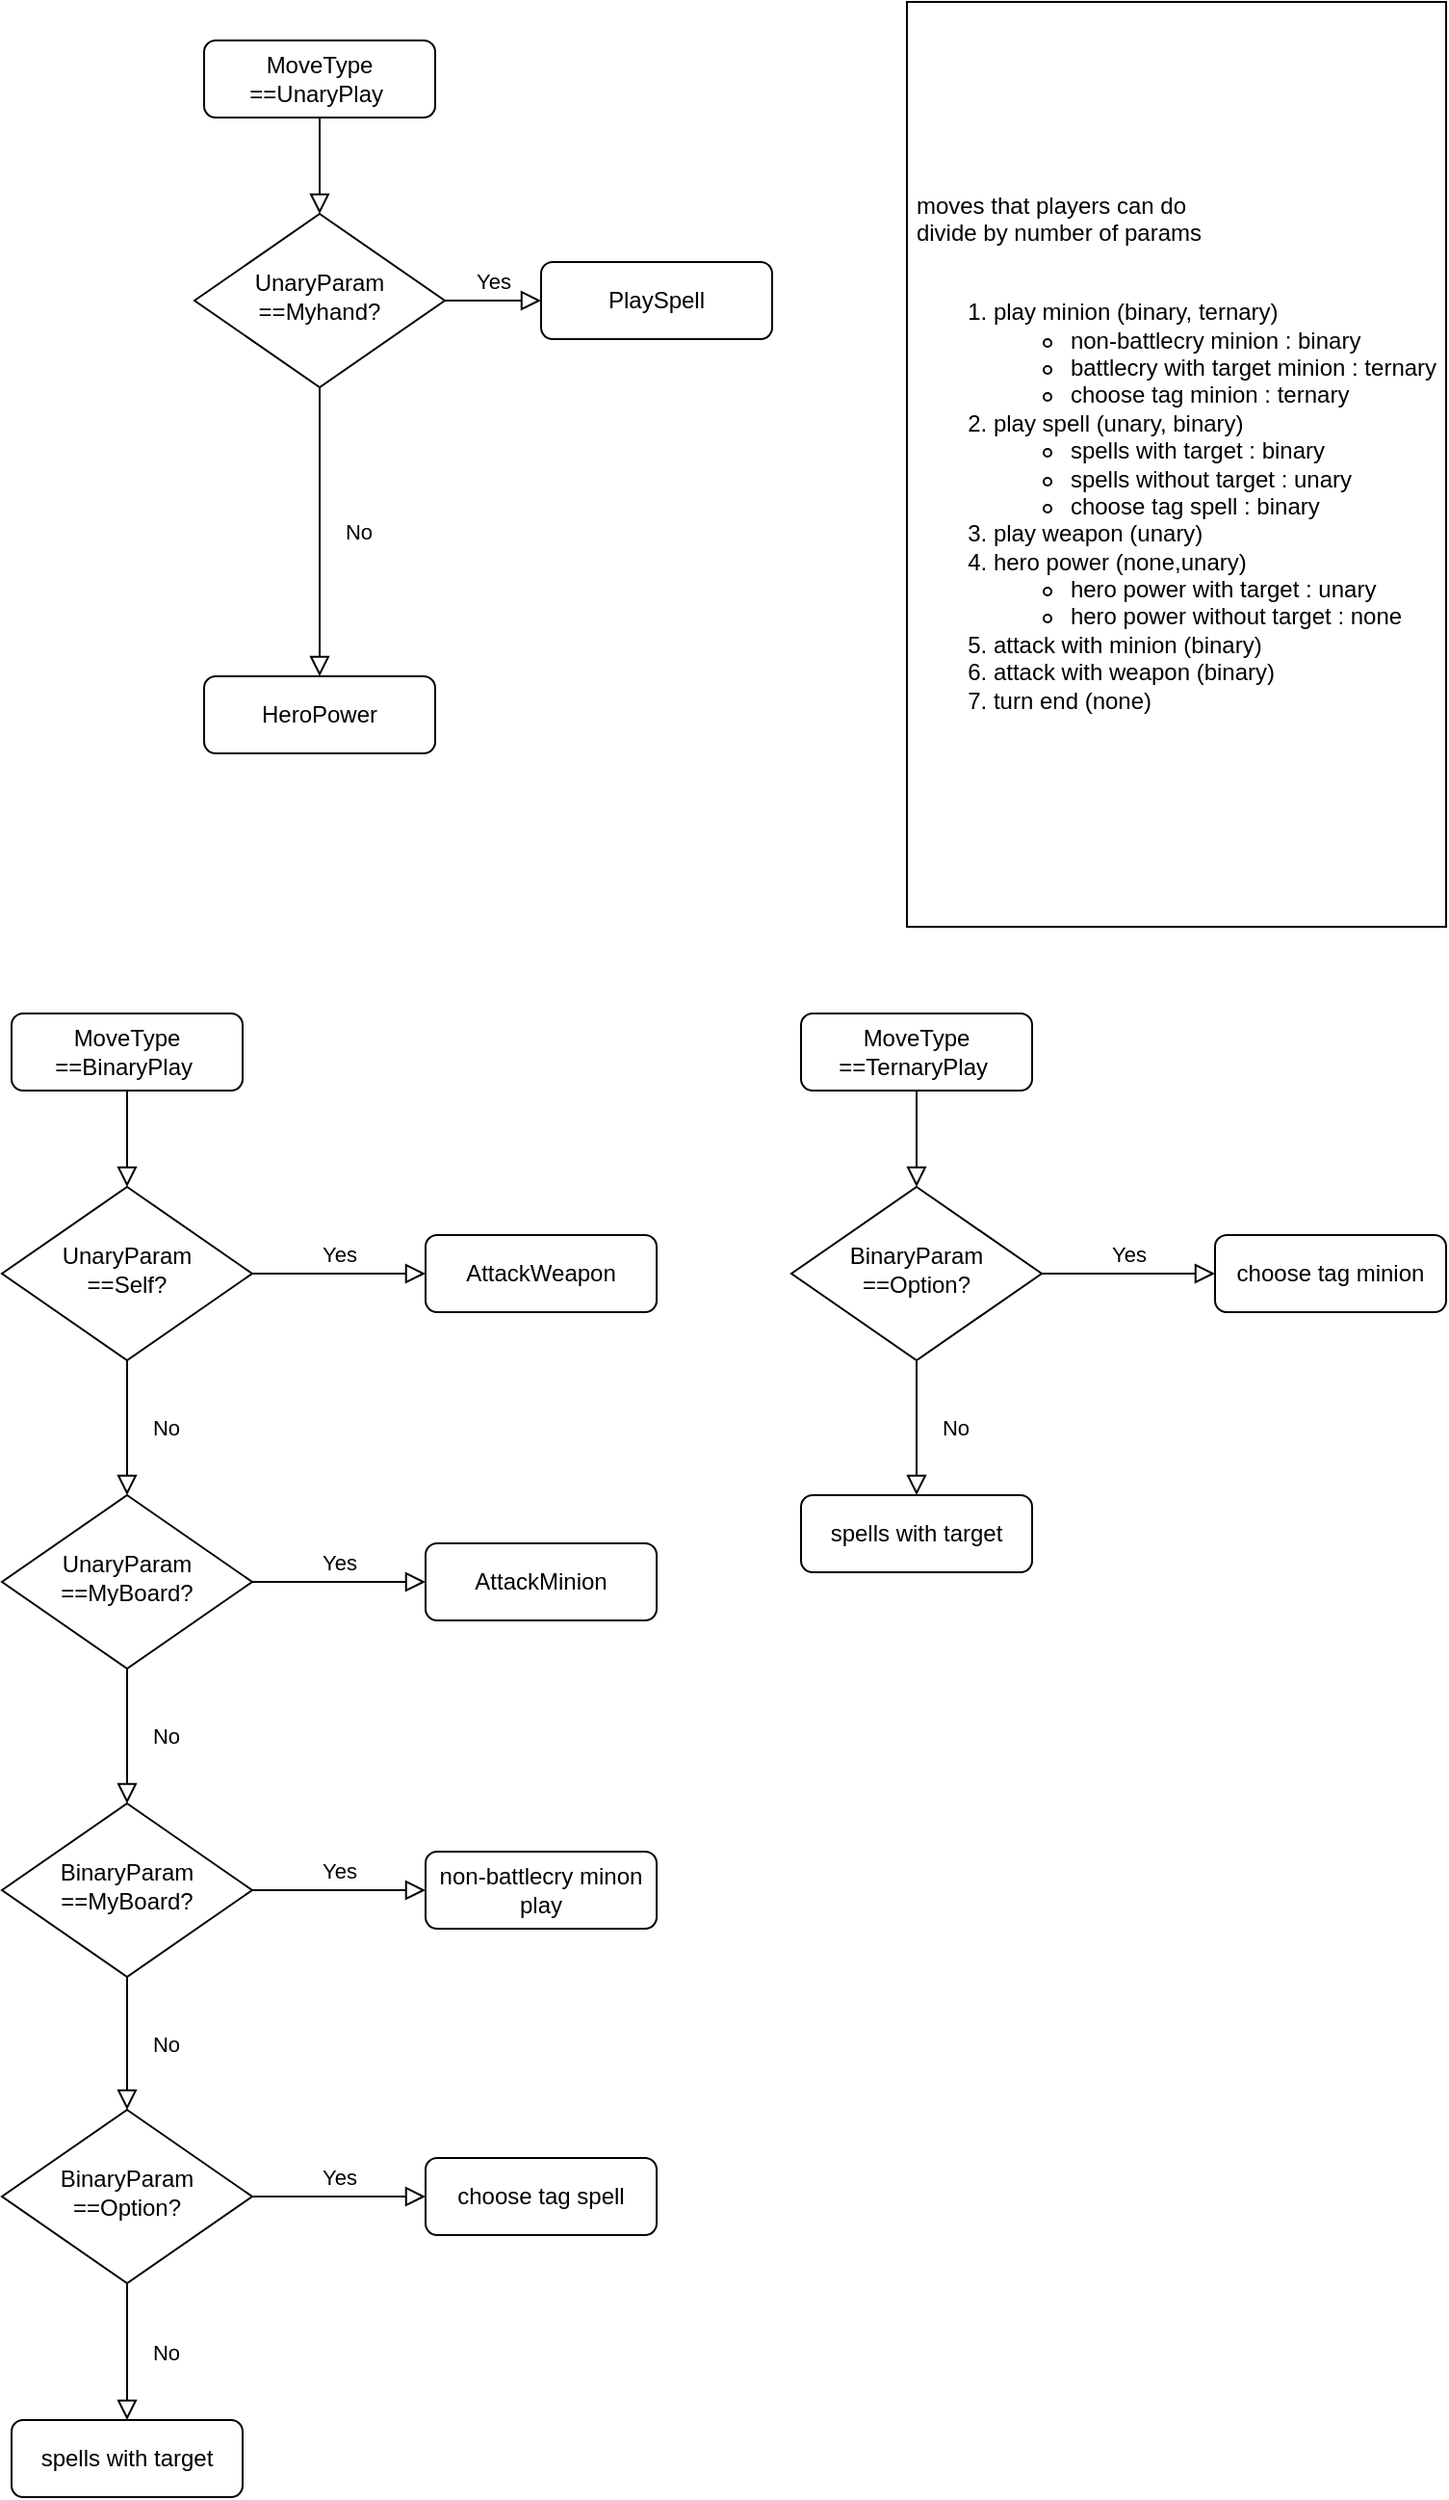 <mxfile version="22.0.6" type="device">
  <diagram id="C5RBs43oDa-KdzZeNtuy" name="Page-1">
    <mxGraphModel dx="1434" dy="790" grid="1" gridSize="10" guides="1" tooltips="1" connect="1" arrows="1" fold="1" page="1" pageScale="1" pageWidth="827" pageHeight="1169" math="0" shadow="0">
      <root>
        <mxCell id="WIyWlLk6GJQsqaUBKTNV-0" />
        <mxCell id="WIyWlLk6GJQsqaUBKTNV-1" parent="WIyWlLk6GJQsqaUBKTNV-0" />
        <mxCell id="WIyWlLk6GJQsqaUBKTNV-2" value="" style="rounded=0;html=1;jettySize=auto;orthogonalLoop=1;fontSize=11;endArrow=block;endFill=0;endSize=8;strokeWidth=1;shadow=0;labelBackgroundColor=none;edgeStyle=orthogonalEdgeStyle;" parent="WIyWlLk6GJQsqaUBKTNV-1" source="WIyWlLk6GJQsqaUBKTNV-3" target="WIyWlLk6GJQsqaUBKTNV-6" edge="1">
          <mxGeometry relative="1" as="geometry" />
        </mxCell>
        <mxCell id="WIyWlLk6GJQsqaUBKTNV-3" value="MoveType ==UnaryPlay&amp;nbsp;" style="rounded=1;whiteSpace=wrap;html=1;fontSize=12;glass=0;strokeWidth=1;shadow=0;" parent="WIyWlLk6GJQsqaUBKTNV-1" vertex="1">
          <mxGeometry x="145" y="80" width="120" height="40" as="geometry" />
        </mxCell>
        <mxCell id="WIyWlLk6GJQsqaUBKTNV-4" value="No" style="rounded=0;html=1;jettySize=auto;orthogonalLoop=1;fontSize=11;endArrow=block;endFill=0;endSize=8;strokeWidth=1;shadow=0;labelBackgroundColor=none;edgeStyle=orthogonalEdgeStyle;entryX=0.5;entryY=0;entryDx=0;entryDy=0;" parent="WIyWlLk6GJQsqaUBKTNV-1" source="WIyWlLk6GJQsqaUBKTNV-6" target="WIyWlLk6GJQsqaUBKTNV-11" edge="1">
          <mxGeometry y="20" relative="1" as="geometry">
            <mxPoint as="offset" />
            <mxPoint x="205" y="320" as="targetPoint" />
          </mxGeometry>
        </mxCell>
        <mxCell id="WIyWlLk6GJQsqaUBKTNV-5" value="Yes" style="edgeStyle=orthogonalEdgeStyle;rounded=0;html=1;jettySize=auto;orthogonalLoop=1;fontSize=11;endArrow=block;endFill=0;endSize=8;strokeWidth=1;shadow=0;labelBackgroundColor=none;" parent="WIyWlLk6GJQsqaUBKTNV-1" source="WIyWlLk6GJQsqaUBKTNV-6" target="WIyWlLk6GJQsqaUBKTNV-7" edge="1">
          <mxGeometry y="10" relative="1" as="geometry">
            <mxPoint as="offset" />
          </mxGeometry>
        </mxCell>
        <mxCell id="WIyWlLk6GJQsqaUBKTNV-6" value="UnaryParam&lt;br&gt;==Myhand?" style="rhombus;whiteSpace=wrap;html=1;shadow=0;fontFamily=Helvetica;fontSize=12;align=center;strokeWidth=1;spacing=6;spacingTop=-4;" parent="WIyWlLk6GJQsqaUBKTNV-1" vertex="1">
          <mxGeometry x="140" y="170" width="130" height="90" as="geometry" />
        </mxCell>
        <mxCell id="WIyWlLk6GJQsqaUBKTNV-7" value="PlaySpell" style="rounded=1;whiteSpace=wrap;html=1;fontSize=12;glass=0;strokeWidth=1;shadow=0;" parent="WIyWlLk6GJQsqaUBKTNV-1" vertex="1">
          <mxGeometry x="320" y="195" width="120" height="40" as="geometry" />
        </mxCell>
        <mxCell id="WIyWlLk6GJQsqaUBKTNV-11" value="HeroPower" style="rounded=1;whiteSpace=wrap;html=1;fontSize=12;glass=0;strokeWidth=1;shadow=0;" parent="WIyWlLk6GJQsqaUBKTNV-1" vertex="1">
          <mxGeometry x="145" y="410" width="120" height="40" as="geometry" />
        </mxCell>
        <mxCell id="1w65IkBNEU7oRJMhYCyH-0" value="&lt;div style=&quot;text-align: justify;&quot;&gt;&lt;span style=&quot;background-color: initial;&quot;&gt;moves that players can do&amp;nbsp;&lt;/span&gt;&lt;/div&gt;&lt;div style=&quot;text-align: justify;&quot;&gt;&lt;span style=&quot;background-color: initial;&quot;&gt;divide by number of params&lt;/span&gt;&lt;/div&gt;&lt;div style=&quot;text-align: justify;&quot;&gt;&lt;br&gt;&lt;/div&gt;&lt;ol&gt;&lt;li style=&quot;text-align: justify;&quot;&gt;play minion (binary, ternary)&lt;/li&gt;&lt;ul&gt;&lt;li style=&quot;text-align: justify;&quot;&gt;non-battlecry minion : binary&lt;/li&gt;&lt;li style=&quot;text-align: justify;&quot;&gt;battlecry with target minion : ternary&lt;/li&gt;&lt;li style=&quot;text-align: justify;&quot;&gt;choose tag minion : ternary&lt;/li&gt;&lt;/ul&gt;&lt;li style=&quot;text-align: justify;&quot;&gt;play spell (unary, binary)&lt;/li&gt;&lt;ul&gt;&lt;li style=&quot;text-align: justify;&quot;&gt;spells with target : binary&lt;/li&gt;&lt;li style=&quot;text-align: justify;&quot;&gt;spells without target : unary&lt;/li&gt;&lt;li style=&quot;text-align: justify;&quot;&gt;choose tag spell : binary&lt;/li&gt;&lt;/ul&gt;&lt;li style=&quot;text-align: justify;&quot;&gt;play weapon (unary)&lt;/li&gt;&lt;li style=&quot;text-align: justify;&quot;&gt;hero power (none,unary)&lt;/li&gt;&lt;ul&gt;&lt;li style=&quot;text-align: justify;&quot;&gt;hero power with target : unary&lt;/li&gt;&lt;li style=&quot;text-align: justify;&quot;&gt;hero power without target : none&lt;/li&gt;&lt;/ul&gt;&lt;li style=&quot;text-align: justify;&quot;&gt;attack with minion (binary)&lt;/li&gt;&lt;li style=&quot;text-align: justify;&quot;&gt;attack with weapon (binary)&lt;/li&gt;&lt;li style=&quot;text-align: justify;&quot;&gt;turn end (none)&lt;/li&gt;&lt;/ol&gt;" style="rounded=0;whiteSpace=wrap;html=1;" parent="WIyWlLk6GJQsqaUBKTNV-1" vertex="1">
          <mxGeometry x="510" y="60" width="280" height="480" as="geometry" />
        </mxCell>
        <mxCell id="1w65IkBNEU7oRJMhYCyH-2" value="" style="rounded=0;html=1;jettySize=auto;orthogonalLoop=1;fontSize=11;endArrow=block;endFill=0;endSize=8;strokeWidth=1;shadow=0;labelBackgroundColor=none;edgeStyle=orthogonalEdgeStyle;" parent="WIyWlLk6GJQsqaUBKTNV-1" source="1w65IkBNEU7oRJMhYCyH-3" target="1w65IkBNEU7oRJMhYCyH-6" edge="1">
          <mxGeometry relative="1" as="geometry" />
        </mxCell>
        <mxCell id="1w65IkBNEU7oRJMhYCyH-3" value="MoveType ==BinaryPlay&amp;nbsp;" style="rounded=1;whiteSpace=wrap;html=1;fontSize=12;glass=0;strokeWidth=1;shadow=0;" parent="WIyWlLk6GJQsqaUBKTNV-1" vertex="1">
          <mxGeometry x="45" y="585" width="120" height="40" as="geometry" />
        </mxCell>
        <mxCell id="1w65IkBNEU7oRJMhYCyH-4" value="No" style="rounded=0;html=1;jettySize=auto;orthogonalLoop=1;fontSize=11;endArrow=block;endFill=0;endSize=8;strokeWidth=1;shadow=0;labelBackgroundColor=none;edgeStyle=orthogonalEdgeStyle;entryX=0.5;entryY=0;entryDx=0;entryDy=0;" parent="WIyWlLk6GJQsqaUBKTNV-1" source="1w65IkBNEU7oRJMhYCyH-6" target="1w65IkBNEU7oRJMhYCyH-10" edge="1">
          <mxGeometry y="20" relative="1" as="geometry">
            <mxPoint as="offset" />
            <mxPoint x="105" y="915" as="targetPoint" />
          </mxGeometry>
        </mxCell>
        <mxCell id="1w65IkBNEU7oRJMhYCyH-5" value="Yes" style="edgeStyle=orthogonalEdgeStyle;rounded=0;html=1;jettySize=auto;orthogonalLoop=1;fontSize=11;endArrow=block;endFill=0;endSize=8;strokeWidth=1;shadow=0;labelBackgroundColor=none;entryX=0;entryY=0.5;entryDx=0;entryDy=0;" parent="WIyWlLk6GJQsqaUBKTNV-1" source="1w65IkBNEU7oRJMhYCyH-6" target="1w65IkBNEU7oRJMhYCyH-11" edge="1">
          <mxGeometry y="10" relative="1" as="geometry">
            <mxPoint as="offset" />
            <mxPoint x="249" y="720" as="targetPoint" />
          </mxGeometry>
        </mxCell>
        <mxCell id="1w65IkBNEU7oRJMhYCyH-6" value="UnaryParam&lt;br&gt;==Self?" style="rhombus;whiteSpace=wrap;html=1;shadow=0;fontFamily=Helvetica;fontSize=12;align=center;strokeWidth=1;spacing=6;spacingTop=-4;" parent="WIyWlLk6GJQsqaUBKTNV-1" vertex="1">
          <mxGeometry x="40" y="675" width="130" height="90" as="geometry" />
        </mxCell>
        <mxCell id="1w65IkBNEU7oRJMhYCyH-10" value="UnaryParam&lt;br&gt;==MyBoard?" style="rhombus;whiteSpace=wrap;html=1;shadow=0;fontFamily=Helvetica;fontSize=12;align=center;strokeWidth=1;spacing=6;spacingTop=-4;" parent="WIyWlLk6GJQsqaUBKTNV-1" vertex="1">
          <mxGeometry x="40" y="835" width="130" height="90" as="geometry" />
        </mxCell>
        <mxCell id="1w65IkBNEU7oRJMhYCyH-11" value="AttackWeapon" style="rounded=1;whiteSpace=wrap;html=1;fontSize=12;glass=0;strokeWidth=1;shadow=0;" parent="WIyWlLk6GJQsqaUBKTNV-1" vertex="1">
          <mxGeometry x="260" y="700" width="120" height="40" as="geometry" />
        </mxCell>
        <mxCell id="1w65IkBNEU7oRJMhYCyH-12" value="Yes" style="edgeStyle=orthogonalEdgeStyle;rounded=0;html=1;jettySize=auto;orthogonalLoop=1;fontSize=11;endArrow=block;endFill=0;endSize=8;strokeWidth=1;shadow=0;labelBackgroundColor=none;entryX=0;entryY=0.5;entryDx=0;entryDy=0;exitX=1;exitY=0.5;exitDx=0;exitDy=0;" parent="WIyWlLk6GJQsqaUBKTNV-1" source="1w65IkBNEU7oRJMhYCyH-10" target="1w65IkBNEU7oRJMhYCyH-13" edge="1">
          <mxGeometry y="10" relative="1" as="geometry">
            <mxPoint as="offset" />
            <mxPoint x="190" y="875" as="sourcePoint" />
            <mxPoint x="269" y="875" as="targetPoint" />
          </mxGeometry>
        </mxCell>
        <mxCell id="1w65IkBNEU7oRJMhYCyH-13" value="AttackMinion" style="rounded=1;whiteSpace=wrap;html=1;fontSize=12;glass=0;strokeWidth=1;shadow=0;" parent="WIyWlLk6GJQsqaUBKTNV-1" vertex="1">
          <mxGeometry x="260" y="860" width="120" height="40" as="geometry" />
        </mxCell>
        <mxCell id="1w65IkBNEU7oRJMhYCyH-14" value="No" style="rounded=0;html=1;jettySize=auto;orthogonalLoop=1;fontSize=11;endArrow=block;endFill=0;endSize=8;strokeWidth=1;shadow=0;labelBackgroundColor=none;edgeStyle=orthogonalEdgeStyle;exitX=0.5;exitY=1;exitDx=0;exitDy=0;entryX=0.5;entryY=0;entryDx=0;entryDy=0;" parent="WIyWlLk6GJQsqaUBKTNV-1" source="1w65IkBNEU7oRJMhYCyH-10" target="1w65IkBNEU7oRJMhYCyH-15" edge="1">
          <mxGeometry y="20" relative="1" as="geometry">
            <mxPoint as="offset" />
            <mxPoint x="105" y="1025" as="targetPoint" />
            <mxPoint x="115" y="775" as="sourcePoint" />
          </mxGeometry>
        </mxCell>
        <mxCell id="1w65IkBNEU7oRJMhYCyH-15" value="BinaryParam&lt;br&gt;==MyBoard?" style="rhombus;whiteSpace=wrap;html=1;shadow=0;fontFamily=Helvetica;fontSize=12;align=center;strokeWidth=1;spacing=6;spacingTop=-4;" parent="WIyWlLk6GJQsqaUBKTNV-1" vertex="1">
          <mxGeometry x="40" y="995" width="130" height="90" as="geometry" />
        </mxCell>
        <mxCell id="1w65IkBNEU7oRJMhYCyH-16" value="Yes" style="edgeStyle=orthogonalEdgeStyle;rounded=0;html=1;jettySize=auto;orthogonalLoop=1;fontSize=11;endArrow=block;endFill=0;endSize=8;strokeWidth=1;shadow=0;labelBackgroundColor=none;entryX=0;entryY=0.5;entryDx=0;entryDy=0;exitX=1;exitY=0.5;exitDx=0;exitDy=0;" parent="WIyWlLk6GJQsqaUBKTNV-1" source="1w65IkBNEU7oRJMhYCyH-15" target="1w65IkBNEU7oRJMhYCyH-17" edge="1">
          <mxGeometry y="10" relative="1" as="geometry">
            <mxPoint as="offset" />
            <mxPoint x="180" y="1040" as="sourcePoint" />
            <mxPoint x="279" y="1035" as="targetPoint" />
          </mxGeometry>
        </mxCell>
        <mxCell id="1w65IkBNEU7oRJMhYCyH-17" value="non-battlecry minon play" style="rounded=1;whiteSpace=wrap;html=1;fontSize=12;glass=0;strokeWidth=1;shadow=0;" parent="WIyWlLk6GJQsqaUBKTNV-1" vertex="1">
          <mxGeometry x="260" y="1020" width="120" height="40" as="geometry" />
        </mxCell>
        <mxCell id="1w65IkBNEU7oRJMhYCyH-18" value="No" style="rounded=0;html=1;jettySize=auto;orthogonalLoop=1;fontSize=11;endArrow=block;endFill=0;endSize=8;strokeWidth=1;shadow=0;labelBackgroundColor=none;edgeStyle=orthogonalEdgeStyle;exitX=0.5;exitY=1;exitDx=0;exitDy=0;entryX=0.5;entryY=0;entryDx=0;entryDy=0;" parent="WIyWlLk6GJQsqaUBKTNV-1" source="1w65IkBNEU7oRJMhYCyH-15" target="1w65IkBNEU7oRJMhYCyH-19" edge="1">
          <mxGeometry y="20" relative="1" as="geometry">
            <mxPoint as="offset" />
            <mxPoint x="105" y="1195" as="targetPoint" />
            <mxPoint x="105" y="1095" as="sourcePoint" />
          </mxGeometry>
        </mxCell>
        <mxCell id="1w65IkBNEU7oRJMhYCyH-19" value="BinaryParam&lt;br&gt;==Option?" style="rhombus;whiteSpace=wrap;html=1;shadow=0;fontFamily=Helvetica;fontSize=12;align=center;strokeWidth=1;spacing=6;spacingTop=-4;" parent="WIyWlLk6GJQsqaUBKTNV-1" vertex="1">
          <mxGeometry x="40" y="1154" width="130" height="90" as="geometry" />
        </mxCell>
        <mxCell id="1w65IkBNEU7oRJMhYCyH-20" value="Yes" style="edgeStyle=orthogonalEdgeStyle;rounded=0;html=1;jettySize=auto;orthogonalLoop=1;fontSize=11;endArrow=block;endFill=0;endSize=8;strokeWidth=1;shadow=0;labelBackgroundColor=none;entryX=0;entryY=0.5;entryDx=0;entryDy=0;exitX=1;exitY=0.5;exitDx=0;exitDy=0;" parent="WIyWlLk6GJQsqaUBKTNV-1" source="1w65IkBNEU7oRJMhYCyH-19" target="1w65IkBNEU7oRJMhYCyH-21" edge="1">
          <mxGeometry y="10" relative="1" as="geometry">
            <mxPoint as="offset" />
            <mxPoint x="180" y="1199" as="sourcePoint" />
            <mxPoint x="289" y="1194" as="targetPoint" />
          </mxGeometry>
        </mxCell>
        <mxCell id="1w65IkBNEU7oRJMhYCyH-21" value="choose tag spell" style="rounded=1;whiteSpace=wrap;html=1;fontSize=12;glass=0;strokeWidth=1;shadow=0;" parent="WIyWlLk6GJQsqaUBKTNV-1" vertex="1">
          <mxGeometry x="260" y="1179" width="120" height="40" as="geometry" />
        </mxCell>
        <mxCell id="1w65IkBNEU7oRJMhYCyH-22" value="No" style="rounded=0;html=1;jettySize=auto;orthogonalLoop=1;fontSize=11;endArrow=block;endFill=0;endSize=8;strokeWidth=1;shadow=0;labelBackgroundColor=none;edgeStyle=orthogonalEdgeStyle;exitX=0.5;exitY=1;exitDx=0;exitDy=0;entryX=0.5;entryY=0;entryDx=0;entryDy=0;" parent="WIyWlLk6GJQsqaUBKTNV-1" source="1w65IkBNEU7oRJMhYCyH-19" target="1w65IkBNEU7oRJMhYCyH-25" edge="1">
          <mxGeometry y="20" relative="1" as="geometry">
            <mxPoint as="offset" />
            <mxPoint x="105" y="1313" as="targetPoint" />
            <mxPoint x="105" y="1244" as="sourcePoint" />
          </mxGeometry>
        </mxCell>
        <mxCell id="1w65IkBNEU7oRJMhYCyH-25" value="spells with target" style="rounded=1;whiteSpace=wrap;html=1;fontSize=12;glass=0;strokeWidth=1;shadow=0;" parent="WIyWlLk6GJQsqaUBKTNV-1" vertex="1">
          <mxGeometry x="45" y="1315" width="120" height="40" as="geometry" />
        </mxCell>
        <mxCell id="1w65IkBNEU7oRJMhYCyH-26" value="" style="rounded=0;html=1;jettySize=auto;orthogonalLoop=1;fontSize=11;endArrow=block;endFill=0;endSize=8;strokeWidth=1;shadow=0;labelBackgroundColor=none;edgeStyle=orthogonalEdgeStyle;" parent="WIyWlLk6GJQsqaUBKTNV-1" source="1w65IkBNEU7oRJMhYCyH-27" target="1w65IkBNEU7oRJMhYCyH-30" edge="1">
          <mxGeometry relative="1" as="geometry" />
        </mxCell>
        <mxCell id="1w65IkBNEU7oRJMhYCyH-27" value="MoveType ==TernaryPlay&amp;nbsp;" style="rounded=1;whiteSpace=wrap;html=1;fontSize=12;glass=0;strokeWidth=1;shadow=0;" parent="WIyWlLk6GJQsqaUBKTNV-1" vertex="1">
          <mxGeometry x="455" y="585" width="120" height="40" as="geometry" />
        </mxCell>
        <mxCell id="1w65IkBNEU7oRJMhYCyH-28" value="No" style="rounded=0;html=1;jettySize=auto;orthogonalLoop=1;fontSize=11;endArrow=block;endFill=0;endSize=8;strokeWidth=1;shadow=0;labelBackgroundColor=none;edgeStyle=orthogonalEdgeStyle;entryX=0.5;entryY=0;entryDx=0;entryDy=0;" parent="WIyWlLk6GJQsqaUBKTNV-1" source="1w65IkBNEU7oRJMhYCyH-30" target="1w65IkBNEU7oRJMhYCyH-44" edge="1">
          <mxGeometry y="20" relative="1" as="geometry">
            <mxPoint as="offset" />
            <mxPoint x="515" y="835" as="targetPoint" />
          </mxGeometry>
        </mxCell>
        <mxCell id="1w65IkBNEU7oRJMhYCyH-29" value="Yes" style="edgeStyle=orthogonalEdgeStyle;rounded=0;html=1;jettySize=auto;orthogonalLoop=1;fontSize=11;endArrow=block;endFill=0;endSize=8;strokeWidth=1;shadow=0;labelBackgroundColor=none;entryX=0;entryY=0.5;entryDx=0;entryDy=0;" parent="WIyWlLk6GJQsqaUBKTNV-1" source="1w65IkBNEU7oRJMhYCyH-30" target="1w65IkBNEU7oRJMhYCyH-32" edge="1">
          <mxGeometry y="10" relative="1" as="geometry">
            <mxPoint as="offset" />
            <mxPoint x="659" y="720" as="targetPoint" />
          </mxGeometry>
        </mxCell>
        <mxCell id="1w65IkBNEU7oRJMhYCyH-30" value="BinaryParam&lt;br&gt;==Option?" style="rhombus;whiteSpace=wrap;html=1;shadow=0;fontFamily=Helvetica;fontSize=12;align=center;strokeWidth=1;spacing=6;spacingTop=-4;" parent="WIyWlLk6GJQsqaUBKTNV-1" vertex="1">
          <mxGeometry x="450" y="675" width="130" height="90" as="geometry" />
        </mxCell>
        <mxCell id="1w65IkBNEU7oRJMhYCyH-32" value="choose tag minion" style="rounded=1;whiteSpace=wrap;html=1;fontSize=12;glass=0;strokeWidth=1;shadow=0;" parent="WIyWlLk6GJQsqaUBKTNV-1" vertex="1">
          <mxGeometry x="670" y="700" width="120" height="40" as="geometry" />
        </mxCell>
        <mxCell id="1w65IkBNEU7oRJMhYCyH-44" value="spells with target" style="rounded=1;whiteSpace=wrap;html=1;fontSize=12;glass=0;strokeWidth=1;shadow=0;" parent="WIyWlLk6GJQsqaUBKTNV-1" vertex="1">
          <mxGeometry x="455" y="835" width="120" height="40" as="geometry" />
        </mxCell>
      </root>
    </mxGraphModel>
  </diagram>
</mxfile>
